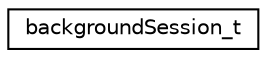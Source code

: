 digraph "Graphical Class Hierarchy"
{
 // LATEX_PDF_SIZE
  edge [fontname="Helvetica",fontsize="10",labelfontname="Helvetica",labelfontsize="10"];
  node [fontname="Helvetica",fontsize="10",shape=record];
  rankdir="LR";
  Node0 [label="backgroundSession_t",height=0.2,width=0.4,color="black", fillcolor="white", style="filled",URL="$structbackgroundSession__t.html",tooltip=" "];
}
